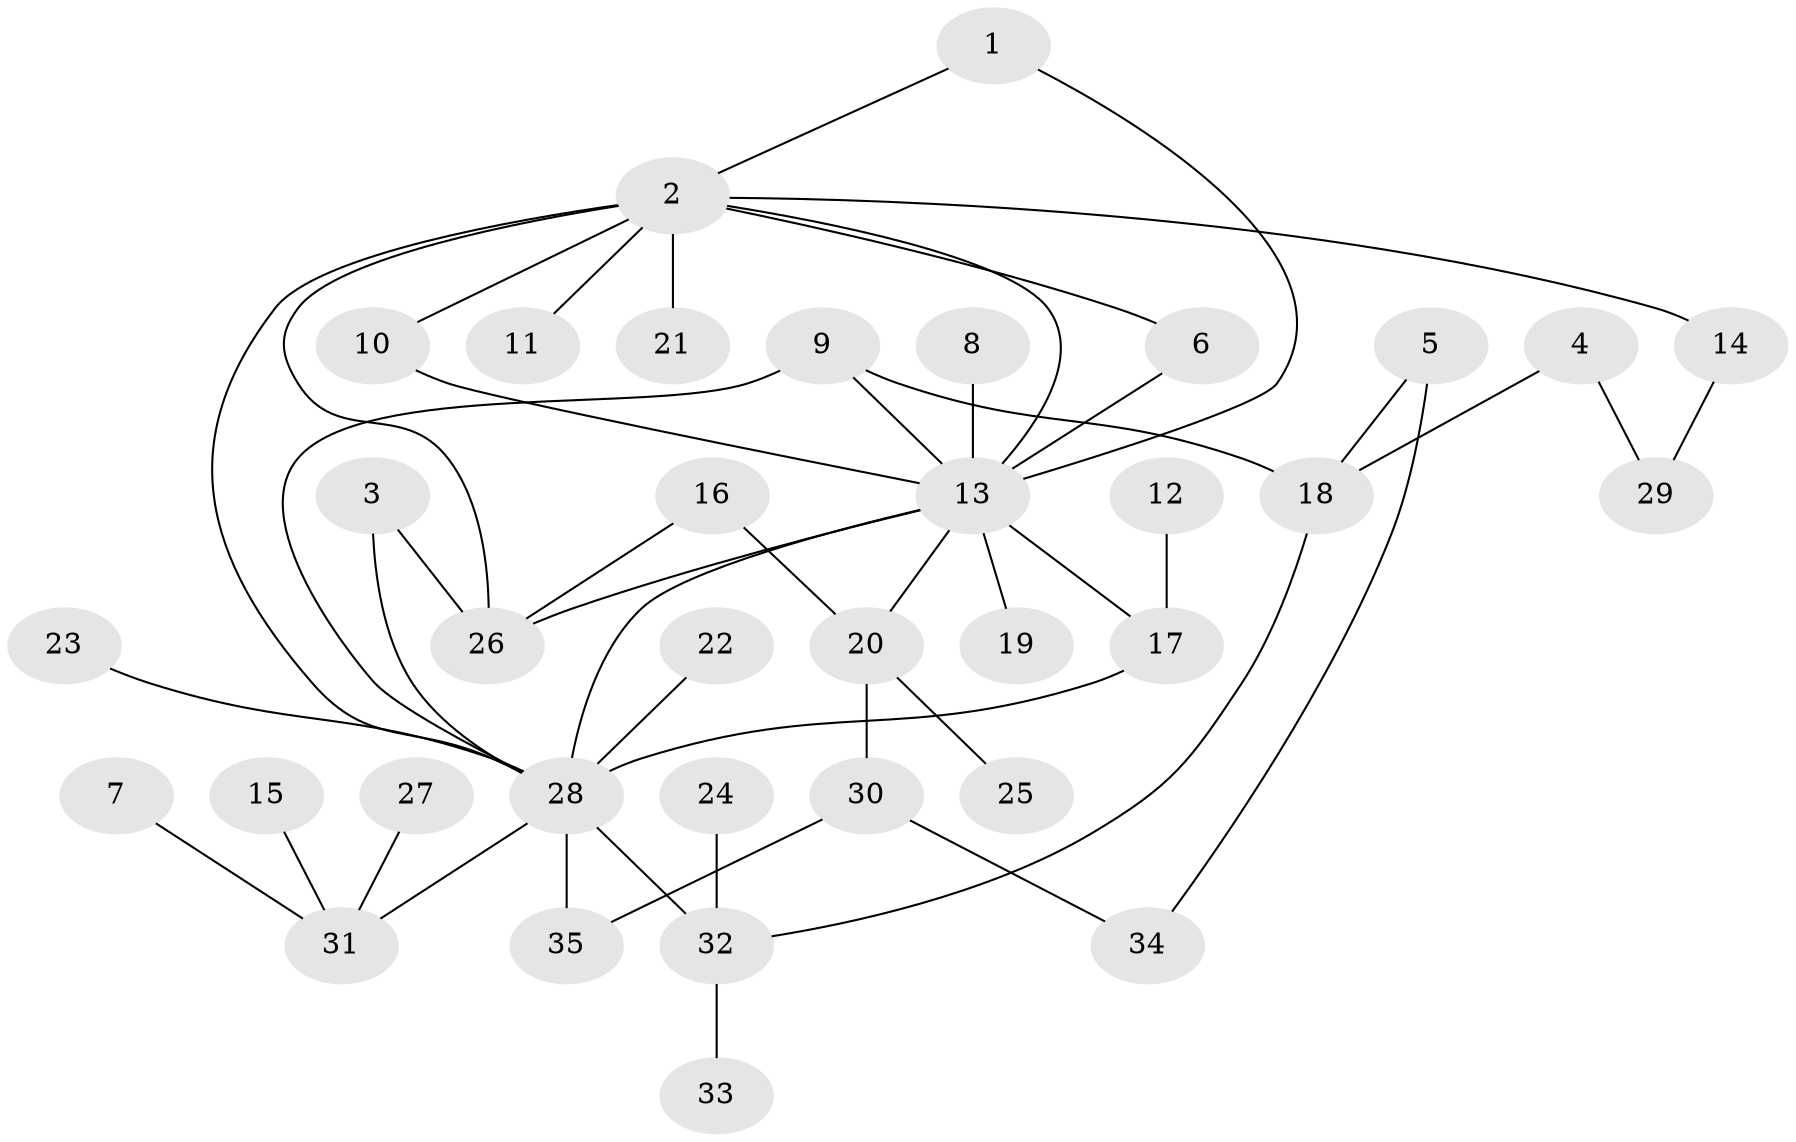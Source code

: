 // original degree distribution, {13: 0.02857142857142857, 11: 0.014285714285714285, 3: 0.07142857142857142, 2: 0.2857142857142857, 6: 0.05714285714285714, 1: 0.4857142857142857, 4: 0.05714285714285714}
// Generated by graph-tools (version 1.1) at 2025/01/03/09/25 03:01:49]
// undirected, 35 vertices, 47 edges
graph export_dot {
graph [start="1"]
  node [color=gray90,style=filled];
  1;
  2;
  3;
  4;
  5;
  6;
  7;
  8;
  9;
  10;
  11;
  12;
  13;
  14;
  15;
  16;
  17;
  18;
  19;
  20;
  21;
  22;
  23;
  24;
  25;
  26;
  27;
  28;
  29;
  30;
  31;
  32;
  33;
  34;
  35;
  1 -- 2 [weight=1.0];
  1 -- 13 [weight=1.0];
  2 -- 6 [weight=1.0];
  2 -- 10 [weight=1.0];
  2 -- 11 [weight=1.0];
  2 -- 13 [weight=1.0];
  2 -- 14 [weight=1.0];
  2 -- 21 [weight=1.0];
  2 -- 26 [weight=1.0];
  2 -- 28 [weight=1.0];
  3 -- 26 [weight=1.0];
  3 -- 28 [weight=1.0];
  4 -- 18 [weight=1.0];
  4 -- 29 [weight=1.0];
  5 -- 18 [weight=1.0];
  5 -- 34 [weight=1.0];
  6 -- 13 [weight=1.0];
  7 -- 31 [weight=1.0];
  8 -- 13 [weight=1.0];
  9 -- 13 [weight=1.0];
  9 -- 18 [weight=1.0];
  9 -- 28 [weight=1.0];
  10 -- 13 [weight=1.0];
  12 -- 17 [weight=1.0];
  13 -- 17 [weight=1.0];
  13 -- 19 [weight=1.0];
  13 -- 20 [weight=1.0];
  13 -- 26 [weight=1.0];
  13 -- 28 [weight=1.0];
  14 -- 29 [weight=1.0];
  15 -- 31 [weight=1.0];
  16 -- 20 [weight=1.0];
  16 -- 26 [weight=1.0];
  17 -- 28 [weight=1.0];
  18 -- 32 [weight=1.0];
  20 -- 25 [weight=1.0];
  20 -- 30 [weight=1.0];
  22 -- 28 [weight=1.0];
  23 -- 28 [weight=1.0];
  24 -- 32 [weight=1.0];
  27 -- 31 [weight=1.0];
  28 -- 31 [weight=1.0];
  28 -- 32 [weight=1.0];
  28 -- 35 [weight=1.0];
  30 -- 34 [weight=1.0];
  30 -- 35 [weight=1.0];
  32 -- 33 [weight=1.0];
}
